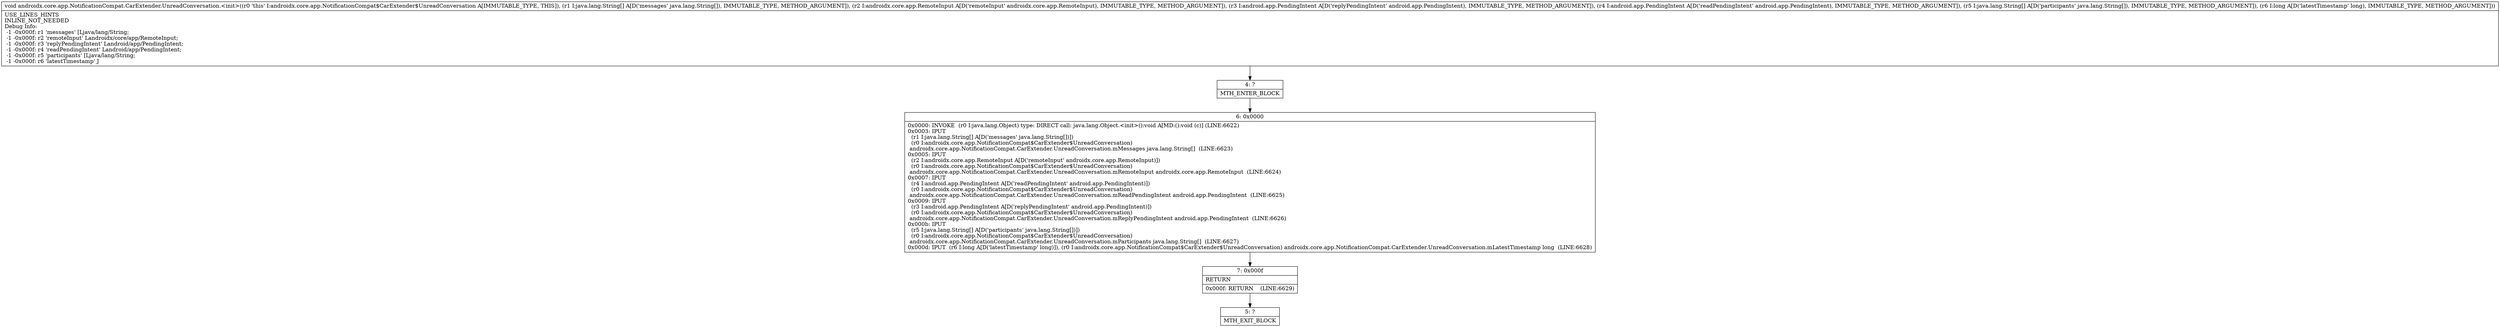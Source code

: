 digraph "CFG forandroidx.core.app.NotificationCompat.CarExtender.UnreadConversation.\<init\>([Ljava\/lang\/String;Landroidx\/core\/app\/RemoteInput;Landroid\/app\/PendingIntent;Landroid\/app\/PendingIntent;[Ljava\/lang\/String;J)V" {
Node_4 [shape=record,label="{4\:\ ?|MTH_ENTER_BLOCK\l}"];
Node_6 [shape=record,label="{6\:\ 0x0000|0x0000: INVOKE  (r0 I:java.lang.Object) type: DIRECT call: java.lang.Object.\<init\>():void A[MD:():void (c)] (LINE:6622)\l0x0003: IPUT  \l  (r1 I:java.lang.String[] A[D('messages' java.lang.String[])])\l  (r0 I:androidx.core.app.NotificationCompat$CarExtender$UnreadConversation)\l androidx.core.app.NotificationCompat.CarExtender.UnreadConversation.mMessages java.lang.String[]  (LINE:6623)\l0x0005: IPUT  \l  (r2 I:androidx.core.app.RemoteInput A[D('remoteInput' androidx.core.app.RemoteInput)])\l  (r0 I:androidx.core.app.NotificationCompat$CarExtender$UnreadConversation)\l androidx.core.app.NotificationCompat.CarExtender.UnreadConversation.mRemoteInput androidx.core.app.RemoteInput  (LINE:6624)\l0x0007: IPUT  \l  (r4 I:android.app.PendingIntent A[D('readPendingIntent' android.app.PendingIntent)])\l  (r0 I:androidx.core.app.NotificationCompat$CarExtender$UnreadConversation)\l androidx.core.app.NotificationCompat.CarExtender.UnreadConversation.mReadPendingIntent android.app.PendingIntent  (LINE:6625)\l0x0009: IPUT  \l  (r3 I:android.app.PendingIntent A[D('replyPendingIntent' android.app.PendingIntent)])\l  (r0 I:androidx.core.app.NotificationCompat$CarExtender$UnreadConversation)\l androidx.core.app.NotificationCompat.CarExtender.UnreadConversation.mReplyPendingIntent android.app.PendingIntent  (LINE:6626)\l0x000b: IPUT  \l  (r5 I:java.lang.String[] A[D('participants' java.lang.String[])])\l  (r0 I:androidx.core.app.NotificationCompat$CarExtender$UnreadConversation)\l androidx.core.app.NotificationCompat.CarExtender.UnreadConversation.mParticipants java.lang.String[]  (LINE:6627)\l0x000d: IPUT  (r6 I:long A[D('latestTimestamp' long)]), (r0 I:androidx.core.app.NotificationCompat$CarExtender$UnreadConversation) androidx.core.app.NotificationCompat.CarExtender.UnreadConversation.mLatestTimestamp long  (LINE:6628)\l}"];
Node_7 [shape=record,label="{7\:\ 0x000f|RETURN\l|0x000f: RETURN    (LINE:6629)\l}"];
Node_5 [shape=record,label="{5\:\ ?|MTH_EXIT_BLOCK\l}"];
MethodNode[shape=record,label="{void androidx.core.app.NotificationCompat.CarExtender.UnreadConversation.\<init\>((r0 'this' I:androidx.core.app.NotificationCompat$CarExtender$UnreadConversation A[IMMUTABLE_TYPE, THIS]), (r1 I:java.lang.String[] A[D('messages' java.lang.String[]), IMMUTABLE_TYPE, METHOD_ARGUMENT]), (r2 I:androidx.core.app.RemoteInput A[D('remoteInput' androidx.core.app.RemoteInput), IMMUTABLE_TYPE, METHOD_ARGUMENT]), (r3 I:android.app.PendingIntent A[D('replyPendingIntent' android.app.PendingIntent), IMMUTABLE_TYPE, METHOD_ARGUMENT]), (r4 I:android.app.PendingIntent A[D('readPendingIntent' android.app.PendingIntent), IMMUTABLE_TYPE, METHOD_ARGUMENT]), (r5 I:java.lang.String[] A[D('participants' java.lang.String[]), IMMUTABLE_TYPE, METHOD_ARGUMENT]), (r6 I:long A[D('latestTimestamp' long), IMMUTABLE_TYPE, METHOD_ARGUMENT]))  | USE_LINES_HINTS\lINLINE_NOT_NEEDED\lDebug Info:\l  \-1 \-0x000f: r1 'messages' [Ljava\/lang\/String;\l  \-1 \-0x000f: r2 'remoteInput' Landroidx\/core\/app\/RemoteInput;\l  \-1 \-0x000f: r3 'replyPendingIntent' Landroid\/app\/PendingIntent;\l  \-1 \-0x000f: r4 'readPendingIntent' Landroid\/app\/PendingIntent;\l  \-1 \-0x000f: r5 'participants' [Ljava\/lang\/String;\l  \-1 \-0x000f: r6 'latestTimestamp' J\l}"];
MethodNode -> Node_4;Node_4 -> Node_6;
Node_6 -> Node_7;
Node_7 -> Node_5;
}

